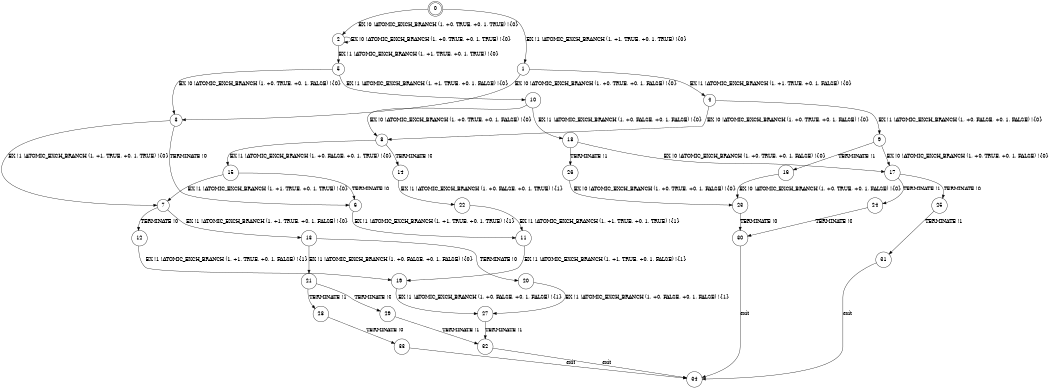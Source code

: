 digraph BCG {
size = "7, 10.5";
center = TRUE;
node [shape = circle];
0 [peripheries = 2];
0 -> 1 [label = "EX !1 !ATOMIC_EXCH_BRANCH (1, +1, TRUE, +0, 1, TRUE) !{0}"];
0 -> 2 [label = "EX !0 !ATOMIC_EXCH_BRANCH (1, +0, TRUE, +0, 1, TRUE) !{0}"];
1 -> 3 [label = "EX !0 !ATOMIC_EXCH_BRANCH (1, +0, TRUE, +0, 1, FALSE) !{0}"];
1 -> 4 [label = "EX !1 !ATOMIC_EXCH_BRANCH (1, +1, TRUE, +0, 1, FALSE) !{0}"];
2 -> 5 [label = "EX !1 !ATOMIC_EXCH_BRANCH (1, +1, TRUE, +0, 1, TRUE) !{0}"];
2 -> 2 [label = "EX !0 !ATOMIC_EXCH_BRANCH (1, +0, TRUE, +0, 1, TRUE) !{0}"];
3 -> 6 [label = "TERMINATE !0"];
3 -> 7 [label = "EX !1 !ATOMIC_EXCH_BRANCH (1, +1, TRUE, +0, 1, TRUE) !{0}"];
4 -> 8 [label = "EX !0 !ATOMIC_EXCH_BRANCH (1, +0, TRUE, +0, 1, FALSE) !{0}"];
4 -> 9 [label = "EX !1 !ATOMIC_EXCH_BRANCH (1, +0, FALSE, +0, 1, FALSE) !{0}"];
5 -> 10 [label = "EX !1 !ATOMIC_EXCH_BRANCH (1, +1, TRUE, +0, 1, FALSE) !{0}"];
5 -> 3 [label = "EX !0 !ATOMIC_EXCH_BRANCH (1, +0, TRUE, +0, 1, FALSE) !{0}"];
6 -> 11 [label = "EX !1 !ATOMIC_EXCH_BRANCH (1, +1, TRUE, +0, 1, TRUE) !{1}"];
7 -> 12 [label = "TERMINATE !0"];
7 -> 13 [label = "EX !1 !ATOMIC_EXCH_BRANCH (1, +1, TRUE, +0, 1, FALSE) !{0}"];
8 -> 14 [label = "TERMINATE !0"];
8 -> 15 [label = "EX !1 !ATOMIC_EXCH_BRANCH (1, +0, FALSE, +0, 1, TRUE) !{0}"];
9 -> 16 [label = "TERMINATE !1"];
9 -> 17 [label = "EX !0 !ATOMIC_EXCH_BRANCH (1, +0, TRUE, +0, 1, FALSE) !{0}"];
10 -> 18 [label = "EX !1 !ATOMIC_EXCH_BRANCH (1, +0, FALSE, +0, 1, FALSE) !{0}"];
10 -> 8 [label = "EX !0 !ATOMIC_EXCH_BRANCH (1, +0, TRUE, +0, 1, FALSE) !{0}"];
11 -> 19 [label = "EX !1 !ATOMIC_EXCH_BRANCH (1, +1, TRUE, +0, 1, FALSE) !{1}"];
12 -> 19 [label = "EX !1 !ATOMIC_EXCH_BRANCH (1, +1, TRUE, +0, 1, FALSE) !{1}"];
13 -> 20 [label = "TERMINATE !0"];
13 -> 21 [label = "EX !1 !ATOMIC_EXCH_BRANCH (1, +0, FALSE, +0, 1, FALSE) !{0}"];
14 -> 22 [label = "EX !1 !ATOMIC_EXCH_BRANCH (1, +0, FALSE, +0, 1, TRUE) !{1}"];
15 -> 6 [label = "TERMINATE !0"];
15 -> 7 [label = "EX !1 !ATOMIC_EXCH_BRANCH (1, +1, TRUE, +0, 1, TRUE) !{0}"];
16 -> 23 [label = "EX !0 !ATOMIC_EXCH_BRANCH (1, +0, TRUE, +0, 1, FALSE) !{0}"];
17 -> 24 [label = "TERMINATE !1"];
17 -> 25 [label = "TERMINATE !0"];
18 -> 26 [label = "TERMINATE !1"];
18 -> 17 [label = "EX !0 !ATOMIC_EXCH_BRANCH (1, +0, TRUE, +0, 1, FALSE) !{0}"];
19 -> 27 [label = "EX !1 !ATOMIC_EXCH_BRANCH (1, +0, FALSE, +0, 1, FALSE) !{1}"];
20 -> 27 [label = "EX !1 !ATOMIC_EXCH_BRANCH (1, +0, FALSE, +0, 1, FALSE) !{1}"];
21 -> 28 [label = "TERMINATE !1"];
21 -> 29 [label = "TERMINATE !0"];
22 -> 11 [label = "EX !1 !ATOMIC_EXCH_BRANCH (1, +1, TRUE, +0, 1, TRUE) !{1}"];
23 -> 30 [label = "TERMINATE !0"];
24 -> 30 [label = "TERMINATE !0"];
25 -> 31 [label = "TERMINATE !1"];
26 -> 23 [label = "EX !0 !ATOMIC_EXCH_BRANCH (1, +0, TRUE, +0, 1, FALSE) !{0}"];
27 -> 32 [label = "TERMINATE !1"];
28 -> 33 [label = "TERMINATE !0"];
29 -> 32 [label = "TERMINATE !1"];
30 -> 34 [label = "exit"];
31 -> 34 [label = "exit"];
32 -> 34 [label = "exit"];
33 -> 34 [label = "exit"];
}
